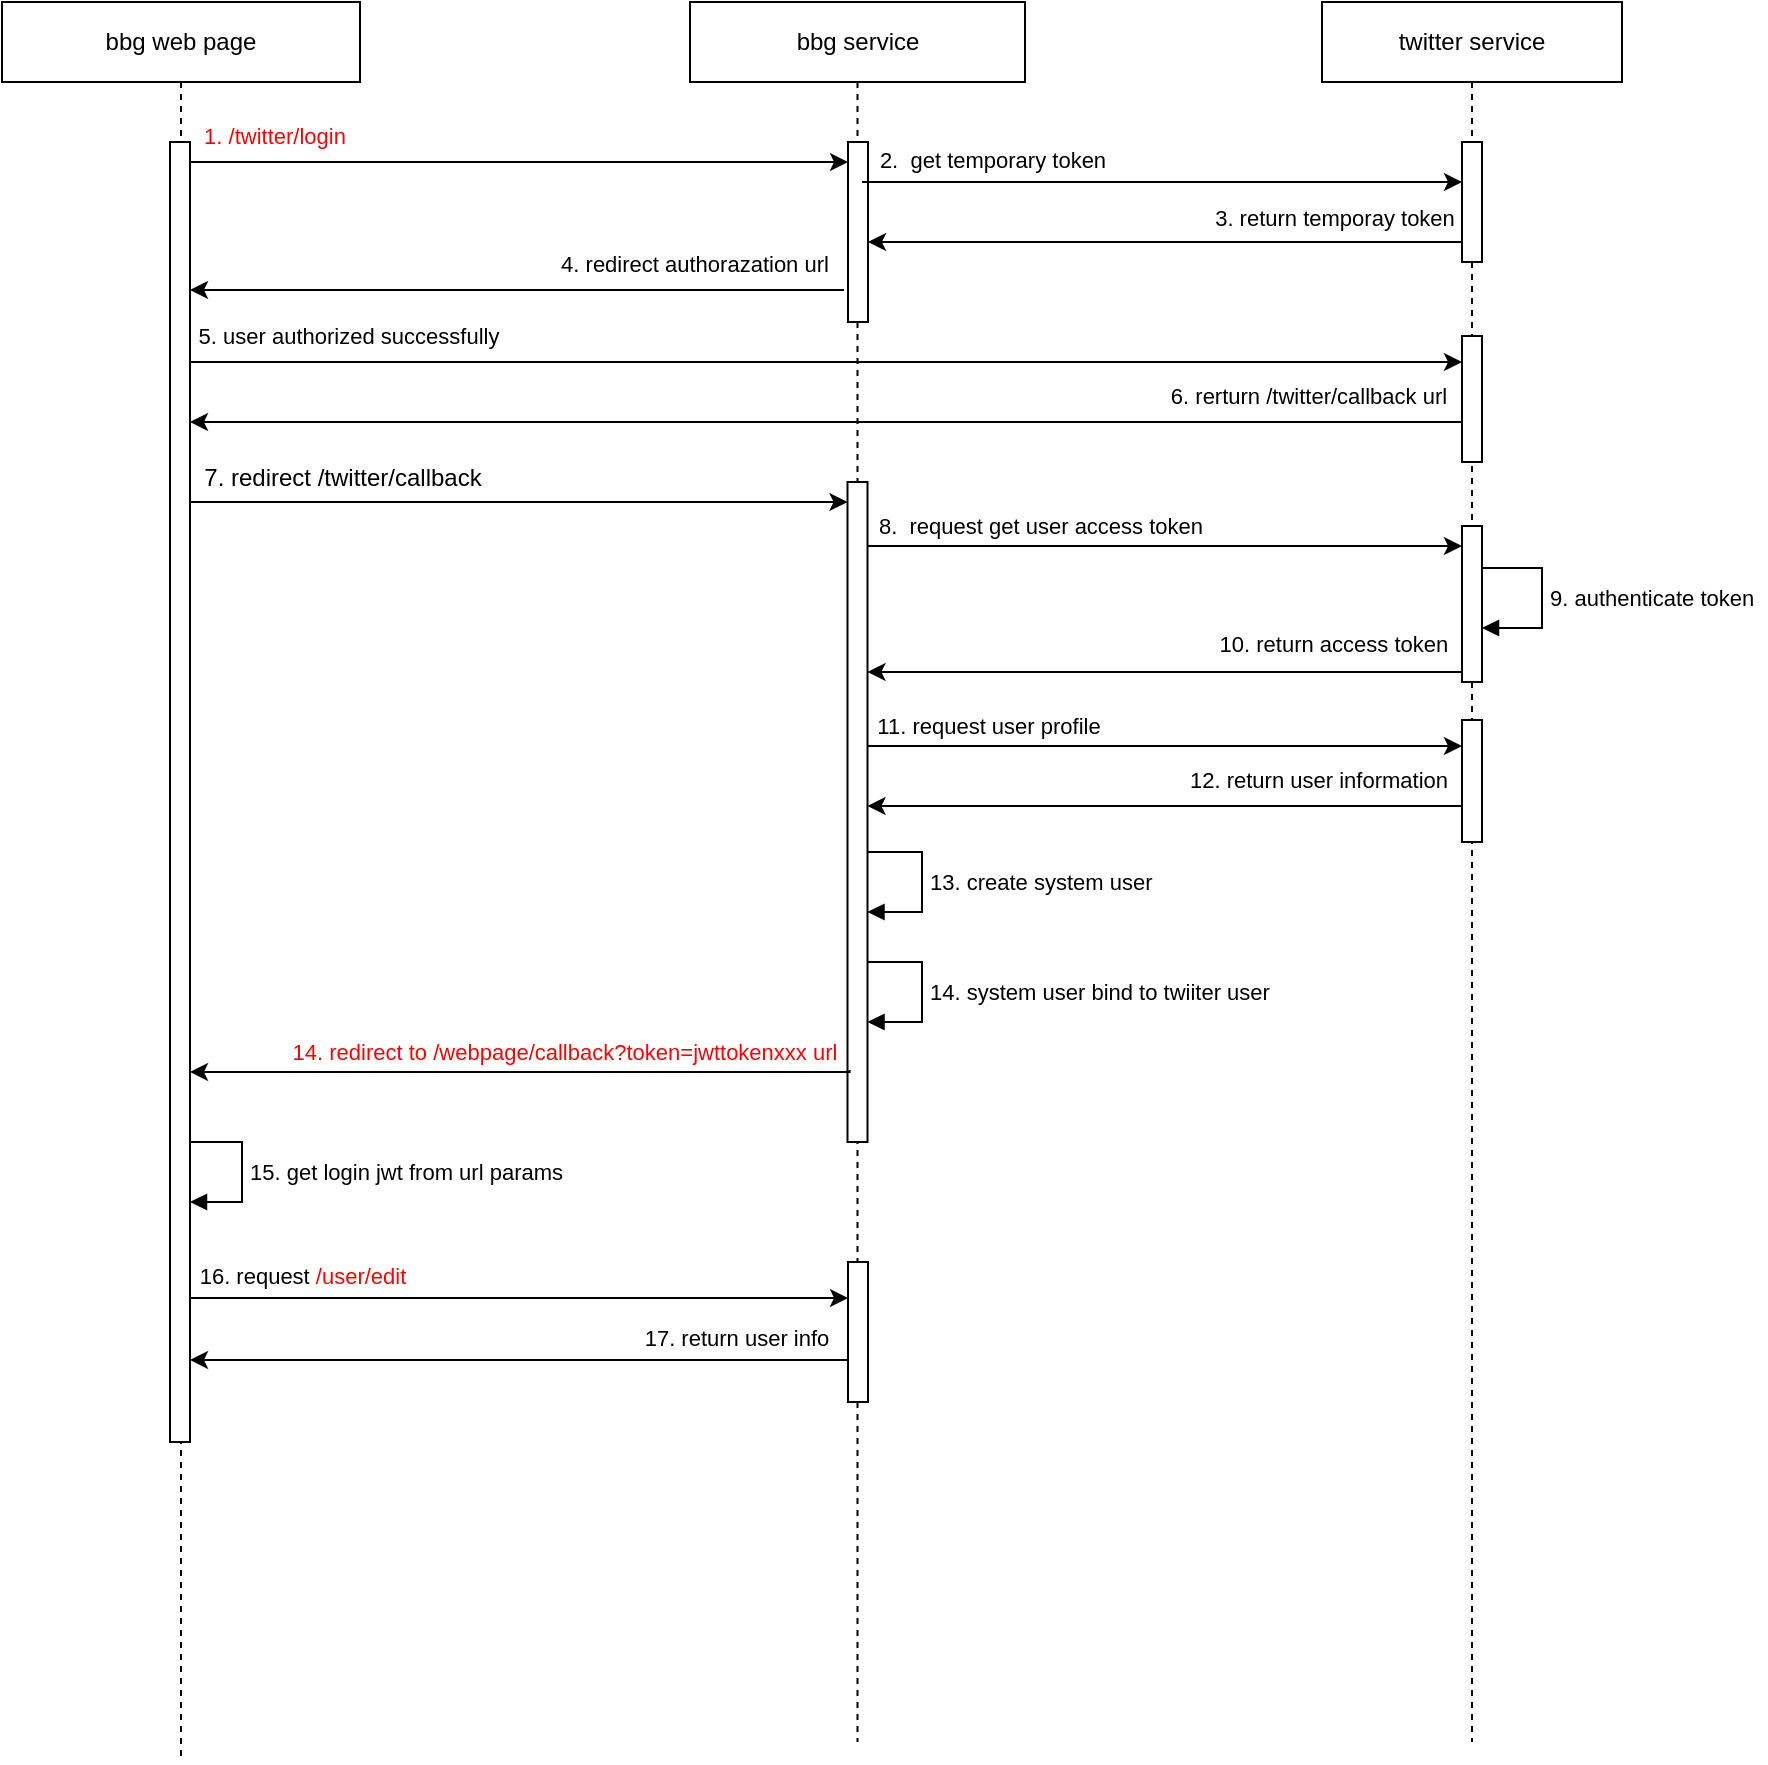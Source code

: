 <mxfile version="23.1.7" type="github">
  <diagram name="Page-1" id="dblIZcmnAZxsvS4MiLfr">
    <mxGraphModel dx="737" dy="505" grid="1" gridSize="10" guides="1" tooltips="1" connect="1" arrows="1" fold="1" page="1" pageScale="1" pageWidth="827" pageHeight="1169" math="0" shadow="0">
      <root>
        <mxCell id="0" />
        <mxCell id="1" parent="0" />
        <mxCell id="ooKsg-0lqrD-CwfuvrMx-4" value="bbg web page" style="shape=umlLifeline;perimeter=lifelinePerimeter;whiteSpace=wrap;html=1;container=1;dropTarget=0;collapsible=0;recursiveResize=0;outlineConnect=0;portConstraint=eastwest;newEdgeStyle={&quot;curved&quot;:0,&quot;rounded&quot;:0};" vertex="1" parent="1">
          <mxGeometry x="70" y="170" width="179" height="880" as="geometry" />
        </mxCell>
        <mxCell id="ooKsg-0lqrD-CwfuvrMx-7" value="" style="html=1;points=[[0,0,0,0,5],[0,1,0,0,-5],[1,0,0,0,5],[1,1,0,0,-5]];perimeter=orthogonalPerimeter;outlineConnect=0;targetShapes=umlLifeline;portConstraint=eastwest;newEdgeStyle={&quot;curved&quot;:0,&quot;rounded&quot;:0};" vertex="1" parent="ooKsg-0lqrD-CwfuvrMx-4">
          <mxGeometry x="84" y="70" width="10" height="650" as="geometry" />
        </mxCell>
        <mxCell id="ooKsg-0lqrD-CwfuvrMx-50" value="15. get login jwt from url params" style="html=1;align=left;spacingLeft=2;endArrow=block;rounded=0;edgeStyle=orthogonalEdgeStyle;curved=0;rounded=0;" edge="1" parent="ooKsg-0lqrD-CwfuvrMx-4" source="ooKsg-0lqrD-CwfuvrMx-7" target="ooKsg-0lqrD-CwfuvrMx-7">
          <mxGeometry relative="1" as="geometry">
            <mxPoint x="110" y="570" as="sourcePoint" />
            <Array as="points">
              <mxPoint x="120" y="570" />
              <mxPoint x="120" y="600" />
            </Array>
            <mxPoint x="110" y="600" as="targetPoint" />
            <mxPoint as="offset" />
          </mxGeometry>
        </mxCell>
        <mxCell id="ooKsg-0lqrD-CwfuvrMx-5" value="bbg service" style="shape=umlLifeline;perimeter=lifelinePerimeter;whiteSpace=wrap;html=1;container=1;dropTarget=0;collapsible=0;recursiveResize=0;outlineConnect=0;portConstraint=eastwest;newEdgeStyle={&quot;curved&quot;:0,&quot;rounded&quot;:0};" vertex="1" parent="1">
          <mxGeometry x="414" y="170" width="167.5" height="870" as="geometry" />
        </mxCell>
        <mxCell id="ooKsg-0lqrD-CwfuvrMx-9" value="" style="html=1;points=[[0,0,0,0,5],[0,1,0,0,-5],[1,0,0,0,5],[1,1,0,0,-5]];perimeter=orthogonalPerimeter;outlineConnect=0;targetShapes=umlLifeline;portConstraint=eastwest;newEdgeStyle={&quot;curved&quot;:0,&quot;rounded&quot;:0};" vertex="1" parent="ooKsg-0lqrD-CwfuvrMx-5">
          <mxGeometry x="79" y="70" width="10" height="90" as="geometry" />
        </mxCell>
        <mxCell id="ooKsg-0lqrD-CwfuvrMx-24" value="" style="html=1;points=[[0,0,0,0,5],[0,1,0,0,-5],[1,0,0,0,5],[1,1,0,0,-5]];perimeter=orthogonalPerimeter;outlineConnect=0;targetShapes=umlLifeline;portConstraint=eastwest;newEdgeStyle={&quot;curved&quot;:0,&quot;rounded&quot;:0};" vertex="1" parent="ooKsg-0lqrD-CwfuvrMx-5">
          <mxGeometry x="78.75" y="240" width="10" height="330" as="geometry" />
        </mxCell>
        <mxCell id="ooKsg-0lqrD-CwfuvrMx-44" value="13. create system user" style="html=1;align=left;spacingLeft=2;endArrow=block;rounded=0;edgeStyle=orthogonalEdgeStyle;curved=0;rounded=0;" edge="1" parent="ooKsg-0lqrD-CwfuvrMx-5" source="ooKsg-0lqrD-CwfuvrMx-24" target="ooKsg-0lqrD-CwfuvrMx-24">
          <mxGeometry relative="1" as="geometry">
            <mxPoint x="106" y="425" as="sourcePoint" />
            <Array as="points">
              <mxPoint x="116" y="425" />
              <mxPoint x="116" y="455" />
            </Array>
            <mxPoint x="106" y="455" as="targetPoint" />
          </mxGeometry>
        </mxCell>
        <mxCell id="ooKsg-0lqrD-CwfuvrMx-45" value="14. system user bind to twiiter user&amp;nbsp;" style="html=1;align=left;spacingLeft=2;endArrow=block;rounded=0;edgeStyle=orthogonalEdgeStyle;curved=0;rounded=0;" edge="1" parent="ooKsg-0lqrD-CwfuvrMx-5" source="ooKsg-0lqrD-CwfuvrMx-24" target="ooKsg-0lqrD-CwfuvrMx-24">
          <mxGeometry relative="1" as="geometry">
            <mxPoint x="96" y="480" as="sourcePoint" />
            <Array as="points">
              <mxPoint x="116" y="480" />
              <mxPoint x="116" y="510" />
            </Array>
            <mxPoint x="96" y="510" as="targetPoint" />
          </mxGeometry>
        </mxCell>
        <mxCell id="ooKsg-0lqrD-CwfuvrMx-52" value="" style="html=1;points=[[0,0,0,0,5],[0,1,0,0,-5],[1,0,0,0,5],[1,1,0,0,-5]];perimeter=orthogonalPerimeter;outlineConnect=0;targetShapes=umlLifeline;portConstraint=eastwest;newEdgeStyle={&quot;curved&quot;:0,&quot;rounded&quot;:0};" vertex="1" parent="ooKsg-0lqrD-CwfuvrMx-5">
          <mxGeometry x="79" y="630" width="10" height="70" as="geometry" />
        </mxCell>
        <mxCell id="ooKsg-0lqrD-CwfuvrMx-6" value="twitter service" style="shape=umlLifeline;perimeter=lifelinePerimeter;whiteSpace=wrap;html=1;container=1;dropTarget=0;collapsible=0;recursiveResize=0;outlineConnect=0;portConstraint=eastwest;newEdgeStyle={&quot;curved&quot;:0,&quot;rounded&quot;:0};" vertex="1" parent="1">
          <mxGeometry x="730" y="170" width="150" height="870" as="geometry" />
        </mxCell>
        <mxCell id="ooKsg-0lqrD-CwfuvrMx-12" value="" style="html=1;points=[[0,0,0,0,5],[0,1,0,0,-5],[1,0,0,0,5],[1,1,0,0,-5]];perimeter=orthogonalPerimeter;outlineConnect=0;targetShapes=umlLifeline;portConstraint=eastwest;newEdgeStyle={&quot;curved&quot;:0,&quot;rounded&quot;:0};" vertex="1" parent="ooKsg-0lqrD-CwfuvrMx-6">
          <mxGeometry x="70" y="70" width="10" height="60" as="geometry" />
        </mxCell>
        <mxCell id="ooKsg-0lqrD-CwfuvrMx-19" value="" style="html=1;points=[[0,0,0,0,5],[0,1,0,0,-5],[1,0,0,0,5],[1,1,0,0,-5]];perimeter=orthogonalPerimeter;outlineConnect=0;targetShapes=umlLifeline;portConstraint=eastwest;newEdgeStyle={&quot;curved&quot;:0,&quot;rounded&quot;:0};" vertex="1" parent="ooKsg-0lqrD-CwfuvrMx-6">
          <mxGeometry x="70" y="167" width="10" height="63" as="geometry" />
        </mxCell>
        <mxCell id="ooKsg-0lqrD-CwfuvrMx-29" value="" style="html=1;points=[[0,0,0,0,5],[0,1,0,0,-5],[1,0,0,0,5],[1,1,0,0,-5]];perimeter=orthogonalPerimeter;outlineConnect=0;targetShapes=umlLifeline;portConstraint=eastwest;newEdgeStyle={&quot;curved&quot;:0,&quot;rounded&quot;:0};" vertex="1" parent="ooKsg-0lqrD-CwfuvrMx-6">
          <mxGeometry x="70" y="262" width="10" height="78" as="geometry" />
        </mxCell>
        <mxCell id="ooKsg-0lqrD-CwfuvrMx-34" value="9. authenticate token&amp;nbsp;&amp;nbsp;" style="html=1;align=left;spacingLeft=2;endArrow=block;rounded=0;edgeStyle=orthogonalEdgeStyle;curved=0;rounded=0;" edge="1" parent="ooKsg-0lqrD-CwfuvrMx-6">
          <mxGeometry relative="1" as="geometry">
            <mxPoint x="80" y="283" as="sourcePoint" />
            <Array as="points">
              <mxPoint x="110" y="283" />
              <mxPoint x="110" y="313" />
            </Array>
            <mxPoint x="80" y="313" as="targetPoint" />
          </mxGeometry>
        </mxCell>
        <mxCell id="ooKsg-0lqrD-CwfuvrMx-37" value="" style="html=1;points=[[0,0,0,0,5],[0,1,0,0,-5],[1,0,0,0,5],[1,1,0,0,-5]];perimeter=orthogonalPerimeter;outlineConnect=0;targetShapes=umlLifeline;portConstraint=eastwest;newEdgeStyle={&quot;curved&quot;:0,&quot;rounded&quot;:0};" vertex="1" parent="ooKsg-0lqrD-CwfuvrMx-6">
          <mxGeometry x="70" y="359" width="10" height="61" as="geometry" />
        </mxCell>
        <mxCell id="ooKsg-0lqrD-CwfuvrMx-10" value="" style="edgeStyle=orthogonalEdgeStyle;rounded=0;orthogonalLoop=1;jettySize=auto;html=1;curved=0;" edge="1" parent="1" source="ooKsg-0lqrD-CwfuvrMx-7" target="ooKsg-0lqrD-CwfuvrMx-9">
          <mxGeometry relative="1" as="geometry">
            <Array as="points">
              <mxPoint x="210" y="250" />
              <mxPoint x="210" y="250" />
            </Array>
          </mxGeometry>
        </mxCell>
        <mxCell id="ooKsg-0lqrD-CwfuvrMx-11" value="&lt;font color=&quot;#ff0000&quot;&gt;1. /twitter/login&lt;/font&gt;" style="edgeLabel;html=1;align=center;verticalAlign=middle;resizable=0;points=[];" vertex="1" connectable="0" parent="ooKsg-0lqrD-CwfuvrMx-10">
          <mxGeometry x="-0.797" y="2" relative="1" as="geometry">
            <mxPoint x="8" y="-11" as="offset" />
          </mxGeometry>
        </mxCell>
        <mxCell id="ooKsg-0lqrD-CwfuvrMx-13" value="" style="edgeStyle=orthogonalEdgeStyle;rounded=0;orthogonalLoop=1;jettySize=auto;html=1;curved=0;" edge="1" parent="1">
          <mxGeometry relative="1" as="geometry">
            <mxPoint x="561" y="260" as="sourcePoint" />
            <mxPoint x="800" y="260" as="targetPoint" />
            <Array as="points">
              <mxPoint x="500" y="260" />
              <mxPoint x="500" y="260" />
            </Array>
          </mxGeometry>
        </mxCell>
        <mxCell id="ooKsg-0lqrD-CwfuvrMx-14" value="2.&amp;nbsp; get temporary token" style="edgeLabel;html=1;align=center;verticalAlign=middle;resizable=0;points=[];" vertex="1" connectable="0" parent="ooKsg-0lqrD-CwfuvrMx-13">
          <mxGeometry x="-0.874" y="3" relative="1" as="geometry">
            <mxPoint x="26" y="-14" as="offset" />
          </mxGeometry>
        </mxCell>
        <mxCell id="ooKsg-0lqrD-CwfuvrMx-17" style="edgeStyle=orthogonalEdgeStyle;rounded=0;orthogonalLoop=1;jettySize=auto;html=1;curved=0;" edge="1" parent="1">
          <mxGeometry relative="1" as="geometry">
            <mxPoint x="491" y="314" as="sourcePoint" />
            <mxPoint x="164" y="314" as="targetPoint" />
            <Array as="points">
              <mxPoint x="330" y="314" />
              <mxPoint x="330" y="314" />
            </Array>
          </mxGeometry>
        </mxCell>
        <mxCell id="ooKsg-0lqrD-CwfuvrMx-18" value="4. redirect authorazation url" style="edgeLabel;html=1;align=center;verticalAlign=middle;resizable=0;points=[];" vertex="1" connectable="0" parent="ooKsg-0lqrD-CwfuvrMx-17">
          <mxGeometry x="0.718" y="-3" relative="1" as="geometry">
            <mxPoint x="206" y="-10" as="offset" />
          </mxGeometry>
        </mxCell>
        <mxCell id="ooKsg-0lqrD-CwfuvrMx-20" value="" style="edgeStyle=orthogonalEdgeStyle;rounded=0;orthogonalLoop=1;jettySize=auto;html=1;curved=0;" edge="1" parent="1" source="ooKsg-0lqrD-CwfuvrMx-7" target="ooKsg-0lqrD-CwfuvrMx-19">
          <mxGeometry relative="1" as="geometry">
            <Array as="points">
              <mxPoint x="440" y="350" />
              <mxPoint x="440" y="350" />
            </Array>
          </mxGeometry>
        </mxCell>
        <mxCell id="ooKsg-0lqrD-CwfuvrMx-21" value="5. user authorized successfully" style="edgeLabel;html=1;align=center;verticalAlign=middle;resizable=0;points=[];" vertex="1" connectable="0" parent="ooKsg-0lqrD-CwfuvrMx-20">
          <mxGeometry x="-0.895" relative="1" as="geometry">
            <mxPoint x="45" y="-13" as="offset" />
          </mxGeometry>
        </mxCell>
        <mxCell id="ooKsg-0lqrD-CwfuvrMx-22" style="edgeStyle=orthogonalEdgeStyle;rounded=0;orthogonalLoop=1;jettySize=auto;html=1;curved=0;" edge="1" parent="1" source="ooKsg-0lqrD-CwfuvrMx-19" target="ooKsg-0lqrD-CwfuvrMx-7">
          <mxGeometry relative="1" as="geometry">
            <Array as="points">
              <mxPoint x="630" y="380" />
              <mxPoint x="630" y="380" />
            </Array>
          </mxGeometry>
        </mxCell>
        <mxCell id="ooKsg-0lqrD-CwfuvrMx-23" value="6. rerturn /twitter/callback url" style="edgeLabel;html=1;align=center;verticalAlign=middle;resizable=0;points=[];" vertex="1" connectable="0" parent="ooKsg-0lqrD-CwfuvrMx-22">
          <mxGeometry x="0.889" y="-4" relative="1" as="geometry">
            <mxPoint x="523" y="-9" as="offset" />
          </mxGeometry>
        </mxCell>
        <mxCell id="ooKsg-0lqrD-CwfuvrMx-25" value="" style="edgeStyle=orthogonalEdgeStyle;rounded=0;orthogonalLoop=1;jettySize=auto;html=1;curved=0;" edge="1" parent="1" source="ooKsg-0lqrD-CwfuvrMx-7" target="ooKsg-0lqrD-CwfuvrMx-24">
          <mxGeometry relative="1" as="geometry">
            <mxPoint x="190" y="420" as="sourcePoint" />
            <mxPoint x="518.75" y="420" as="targetPoint" />
            <Array as="points">
              <mxPoint x="420" y="420" />
              <mxPoint x="420" y="420" />
            </Array>
          </mxGeometry>
        </mxCell>
        <mxCell id="ooKsg-0lqrD-CwfuvrMx-26" value="7. redirect /twitter/callback" style="text;html=1;align=center;verticalAlign=middle;resizable=0;points=[];autosize=1;strokeColor=none;fillColor=none;" vertex="1" parent="1">
          <mxGeometry x="160" y="393" width="160" height="30" as="geometry" />
        </mxCell>
        <mxCell id="ooKsg-0lqrD-CwfuvrMx-30" style="edgeStyle=orthogonalEdgeStyle;rounded=0;orthogonalLoop=1;jettySize=auto;html=1;curved=0;" edge="1" parent="1">
          <mxGeometry relative="1" as="geometry">
            <mxPoint x="502.75" y="442" as="sourcePoint" />
            <mxPoint x="800" y="442" as="targetPoint" />
            <Array as="points">
              <mxPoint x="610" y="442" />
              <mxPoint x="610" y="442" />
            </Array>
          </mxGeometry>
        </mxCell>
        <mxCell id="ooKsg-0lqrD-CwfuvrMx-31" value="8.&amp;nbsp; request get user access token" style="edgeLabel;html=1;align=center;verticalAlign=middle;resizable=0;points=[];" vertex="1" connectable="0" parent="ooKsg-0lqrD-CwfuvrMx-30">
          <mxGeometry x="-0.81" y="2" relative="1" as="geometry">
            <mxPoint x="58" y="-8" as="offset" />
          </mxGeometry>
        </mxCell>
        <mxCell id="ooKsg-0lqrD-CwfuvrMx-35" style="edgeStyle=orthogonalEdgeStyle;rounded=0;orthogonalLoop=1;jettySize=auto;html=1;curved=0;" edge="1" parent="1" target="ooKsg-0lqrD-CwfuvrMx-24">
          <mxGeometry relative="1" as="geometry">
            <mxPoint x="800" y="504" as="sourcePoint" />
            <mxPoint x="497.25" y="504" as="targetPoint" />
            <Array as="points">
              <mxPoint x="800" y="505" />
            </Array>
          </mxGeometry>
        </mxCell>
        <mxCell id="ooKsg-0lqrD-CwfuvrMx-36" value="10. return access token&amp;nbsp;" style="edgeLabel;html=1;align=center;verticalAlign=middle;resizable=0;points=[];" vertex="1" connectable="0" parent="ooKsg-0lqrD-CwfuvrMx-35">
          <mxGeometry x="0.765" y="-2" relative="1" as="geometry">
            <mxPoint x="199" y="-12" as="offset" />
          </mxGeometry>
        </mxCell>
        <mxCell id="ooKsg-0lqrD-CwfuvrMx-38" value="" style="edgeStyle=orthogonalEdgeStyle;rounded=0;orthogonalLoop=1;jettySize=auto;html=1;curved=0;" edge="1" parent="1">
          <mxGeometry relative="1" as="geometry">
            <mxPoint x="502.75" y="542" as="sourcePoint" />
            <mxPoint x="800" y="542" as="targetPoint" />
            <Array as="points">
              <mxPoint x="680" y="542" />
              <mxPoint x="680" y="542" />
            </Array>
          </mxGeometry>
        </mxCell>
        <mxCell id="ooKsg-0lqrD-CwfuvrMx-39" value="11. request user profile" style="edgeLabel;html=1;align=center;verticalAlign=middle;resizable=0;points=[];" vertex="1" connectable="0" parent="ooKsg-0lqrD-CwfuvrMx-38">
          <mxGeometry x="-0.825" relative="1" as="geometry">
            <mxPoint x="34" y="-10" as="offset" />
          </mxGeometry>
        </mxCell>
        <mxCell id="ooKsg-0lqrD-CwfuvrMx-40" style="edgeStyle=orthogonalEdgeStyle;rounded=0;orthogonalLoop=1;jettySize=auto;html=1;curved=0;" edge="1" parent="1" source="ooKsg-0lqrD-CwfuvrMx-12" target="ooKsg-0lqrD-CwfuvrMx-9">
          <mxGeometry relative="1" as="geometry">
            <Array as="points">
              <mxPoint x="730" y="290" />
              <mxPoint x="730" y="290" />
            </Array>
          </mxGeometry>
        </mxCell>
        <mxCell id="ooKsg-0lqrD-CwfuvrMx-41" value="3. return temporay token" style="edgeLabel;html=1;align=center;verticalAlign=middle;resizable=0;points=[];" vertex="1" connectable="0" parent="ooKsg-0lqrD-CwfuvrMx-40">
          <mxGeometry x="0.756" y="-4" relative="1" as="geometry">
            <mxPoint x="197" y="-8" as="offset" />
          </mxGeometry>
        </mxCell>
        <mxCell id="ooKsg-0lqrD-CwfuvrMx-42" style="edgeStyle=orthogonalEdgeStyle;rounded=0;orthogonalLoop=1;jettySize=auto;html=1;curved=0;" edge="1" parent="1">
          <mxGeometry relative="1" as="geometry">
            <mxPoint x="800" y="572" as="sourcePoint" />
            <mxPoint x="502.75" y="572" as="targetPoint" />
            <Array as="points">
              <mxPoint x="690" y="572" />
              <mxPoint x="690" y="572" />
            </Array>
          </mxGeometry>
        </mxCell>
        <mxCell id="ooKsg-0lqrD-CwfuvrMx-43" value="12. return user information" style="edgeLabel;html=1;align=center;verticalAlign=middle;resizable=0;points=[];" vertex="1" connectable="0" parent="ooKsg-0lqrD-CwfuvrMx-42">
          <mxGeometry x="0.827" y="-1" relative="1" as="geometry">
            <mxPoint x="199" y="-12" as="offset" />
          </mxGeometry>
        </mxCell>
        <mxCell id="ooKsg-0lqrD-CwfuvrMx-46" style="edgeStyle=orthogonalEdgeStyle;rounded=0;orthogonalLoop=1;jettySize=auto;html=1;curved=0;" edge="1" parent="1">
          <mxGeometry relative="1" as="geometry">
            <mxPoint x="493.8" y="704" as="sourcePoint" />
            <mxPoint x="164" y="705" as="targetPoint" />
            <Array as="points">
              <mxPoint x="494" y="705" />
            </Array>
          </mxGeometry>
        </mxCell>
        <mxCell id="ooKsg-0lqrD-CwfuvrMx-47" value="14. redirect to /webpage/callback?token=jwttokenxxx url" style="edgeLabel;html=1;align=center;verticalAlign=middle;resizable=0;points=[];fontColor=#FF0000;" vertex="1" connectable="0" parent="ooKsg-0lqrD-CwfuvrMx-46">
          <mxGeometry x="0.809" y="-1" relative="1" as="geometry">
            <mxPoint x="155" y="-9" as="offset" />
          </mxGeometry>
        </mxCell>
        <mxCell id="ooKsg-0lqrD-CwfuvrMx-53" style="edgeStyle=orthogonalEdgeStyle;rounded=0;orthogonalLoop=1;jettySize=auto;html=1;curved=0;" edge="1" parent="1">
          <mxGeometry relative="1" as="geometry">
            <mxPoint x="164" y="818" as="sourcePoint" />
            <mxPoint x="493" y="818" as="targetPoint" />
            <Array as="points">
              <mxPoint x="260" y="818" />
              <mxPoint x="260" y="818" />
            </Array>
          </mxGeometry>
        </mxCell>
        <mxCell id="ooKsg-0lqrD-CwfuvrMx-54" value="16. request &lt;font color=&quot;#ff0000&quot;&gt;/user/edit&lt;/font&gt;" style="edgeLabel;html=1;align=center;verticalAlign=middle;resizable=0;points=[];" vertex="1" connectable="0" parent="ooKsg-0lqrD-CwfuvrMx-53">
          <mxGeometry x="-0.878" y="2" relative="1" as="geometry">
            <mxPoint x="36" y="-9" as="offset" />
          </mxGeometry>
        </mxCell>
        <mxCell id="ooKsg-0lqrD-CwfuvrMx-56" style="edgeStyle=orthogonalEdgeStyle;rounded=0;orthogonalLoop=1;jettySize=auto;html=1;curved=0;" edge="1" parent="1">
          <mxGeometry relative="1" as="geometry">
            <mxPoint x="493" y="849" as="sourcePoint" />
            <mxPoint x="164" y="849" as="targetPoint" />
            <Array as="points">
              <mxPoint x="410" y="849" />
              <mxPoint x="410" y="849" />
            </Array>
          </mxGeometry>
        </mxCell>
        <mxCell id="ooKsg-0lqrD-CwfuvrMx-57" value="17. return user info" style="edgeLabel;html=1;align=center;verticalAlign=middle;resizable=0;points=[];" vertex="1" connectable="0" parent="ooKsg-0lqrD-CwfuvrMx-56">
          <mxGeometry x="0.301" y="-3" relative="1" as="geometry">
            <mxPoint x="158" y="-8" as="offset" />
          </mxGeometry>
        </mxCell>
      </root>
    </mxGraphModel>
  </diagram>
</mxfile>
